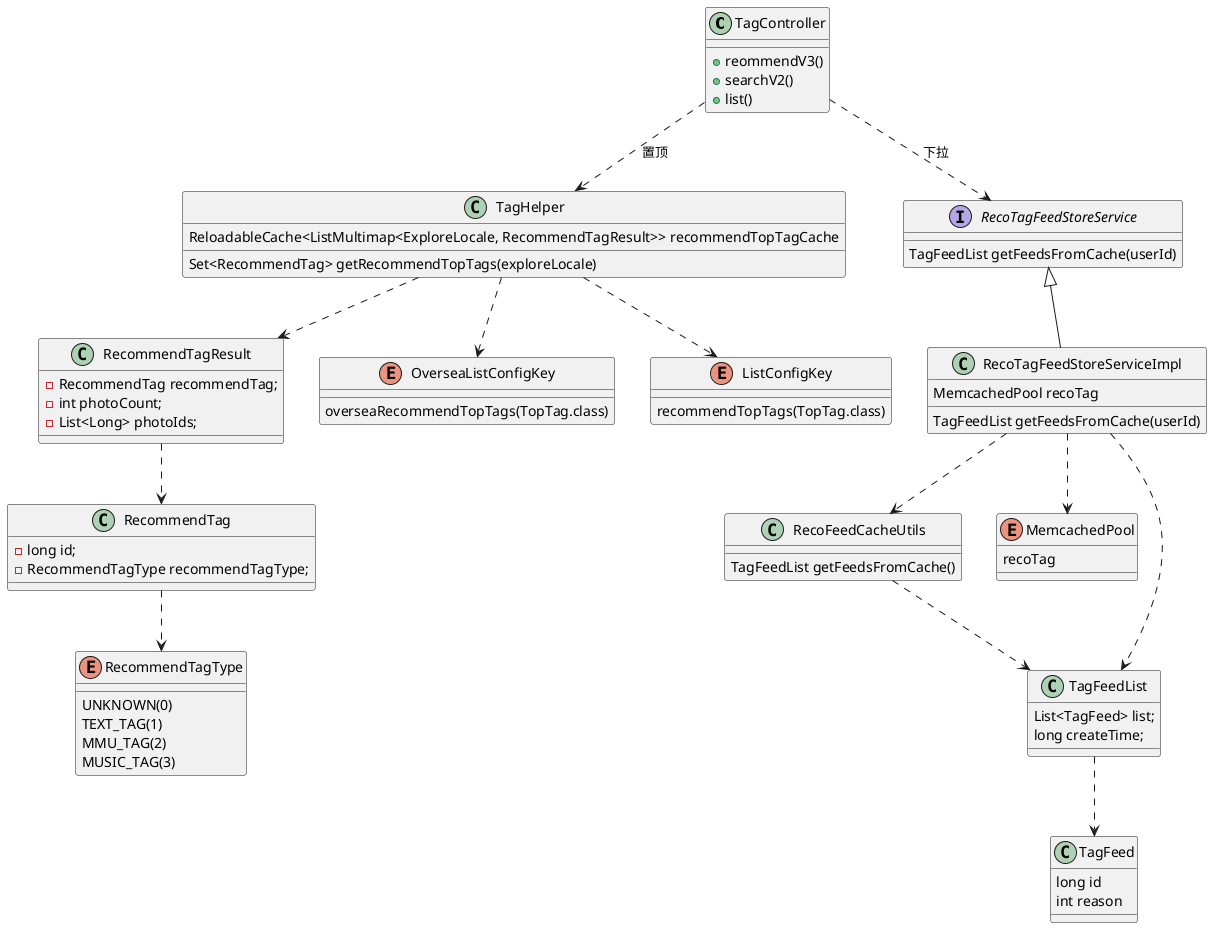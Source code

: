@startuml

TagController ..> TagHelper : 置顶
TagController ..> RecoTagFeedStoreService : 下拉

TagHelper ..> RecommendTagResult
TagHelper ..> OverseaListConfigKey
TagHelper ..> ListConfigKey

RecommendTagResult ..> RecommendTag
RecommendTag ..> RecommendTagType

RecoTagFeedStoreService <|-- RecoTagFeedStoreServiceImpl
RecoTagFeedStoreServiceImpl ..> RecoFeedCacheUtils
RecoTagFeedStoreServiceImpl ..> MemcachedPool
RecoTagFeedStoreServiceImpl ..> TagFeedList
RecoFeedCacheUtils ..> TagFeedList

TagFeedList ..> TagFeed

class TagController{
+ reommendV3()
+ searchV2()
+ list()
}

class TagHelper{
ReloadableCache<ListMultimap<ExploreLocale, RecommendTagResult>> recommendTopTagCache

Set<RecommendTag> getRecommendTopTags(exploreLocale)
}

class RecommendTagResult {
- RecommendTag recommendTag;
- int photoCount;
- List<Long> photoIds;
}

class RecommendTag{
- long id;
- RecommendTagType recommendTagType;
}

enum RecommendTagType{
UNKNOWN(0)
TEXT_TAG(1)
MMU_TAG(2)
MUSIC_TAG(3)
}

enum OverseaListConfigKey{
overseaRecommendTopTags(TopTag.class)
}

enum ListConfigKey{
recommendTopTags(TopTag.class)
}



interface RecoTagFeedStoreService{
TagFeedList getFeedsFromCache(userId)
}

class RecoTagFeedStoreServiceImpl{
MemcachedPool recoTag
TagFeedList getFeedsFromCache(userId)
}

class RecoFeedCacheUtils {
TagFeedList getFeedsFromCache()
}

enum MemcachedPool{
recoTag
}

class TagFeedList {
List<TagFeed> list;
long createTime;
}

class TagFeed {
long id
int reason
}




@enduml